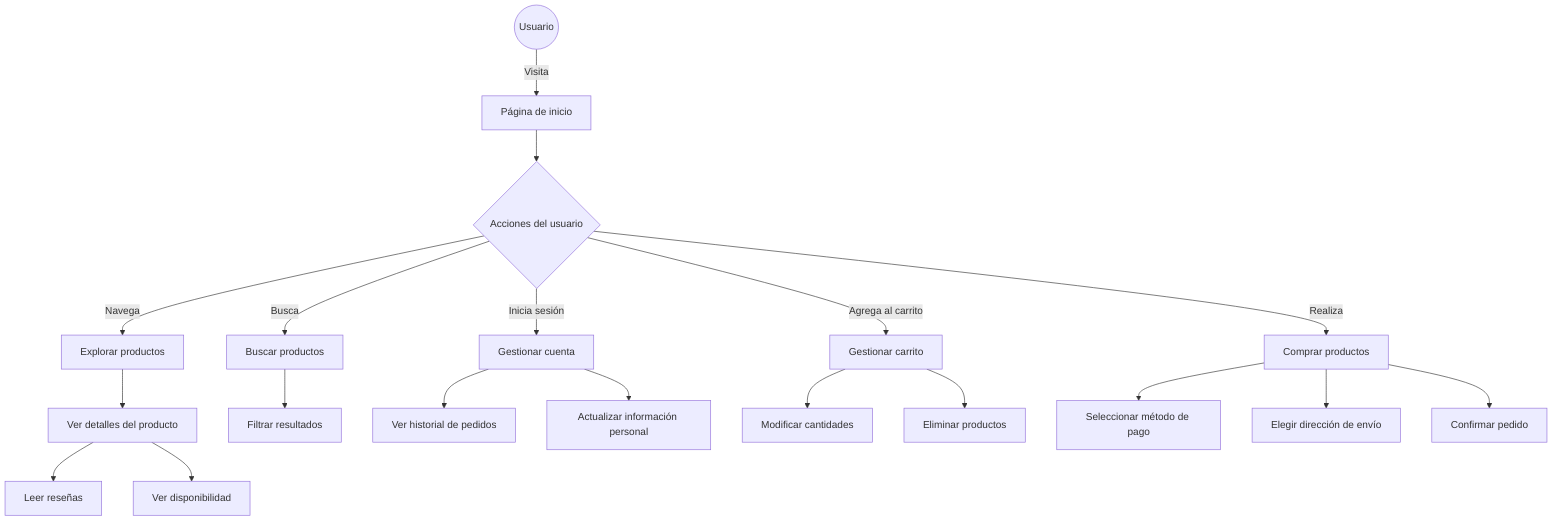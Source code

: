 graph TD
    A((Usuario)) -->|Visita| B[Página de inicio]
    B --> C{Acciones del usuario}
    C -->|Navega| D[Explorar productos]
    C -->|Busca| E[Buscar productos]
    C -->|Inicia sesión| F[Gestionar cuenta]
    C -->|Agrega al carrito| G[Gestionar carrito]
    C -->|Realiza| H[Comprar productos]
    
    D --> I[Ver detalles del producto]
    I --> J[Leer reseñas]
    I --> K[Ver disponibilidad]
    
    E --> L[Filtrar resultados]
    
    F --> M[Ver historial de pedidos]
    F --> N[Actualizar información personal]
    
    G --> O[Modificar cantidades]
    G --> P[Eliminar productos]
    
    H --> Q[Seleccionar método de pago]
    H --> R[Elegir dirección de envío]
    H --> S[Confirmar pedido]